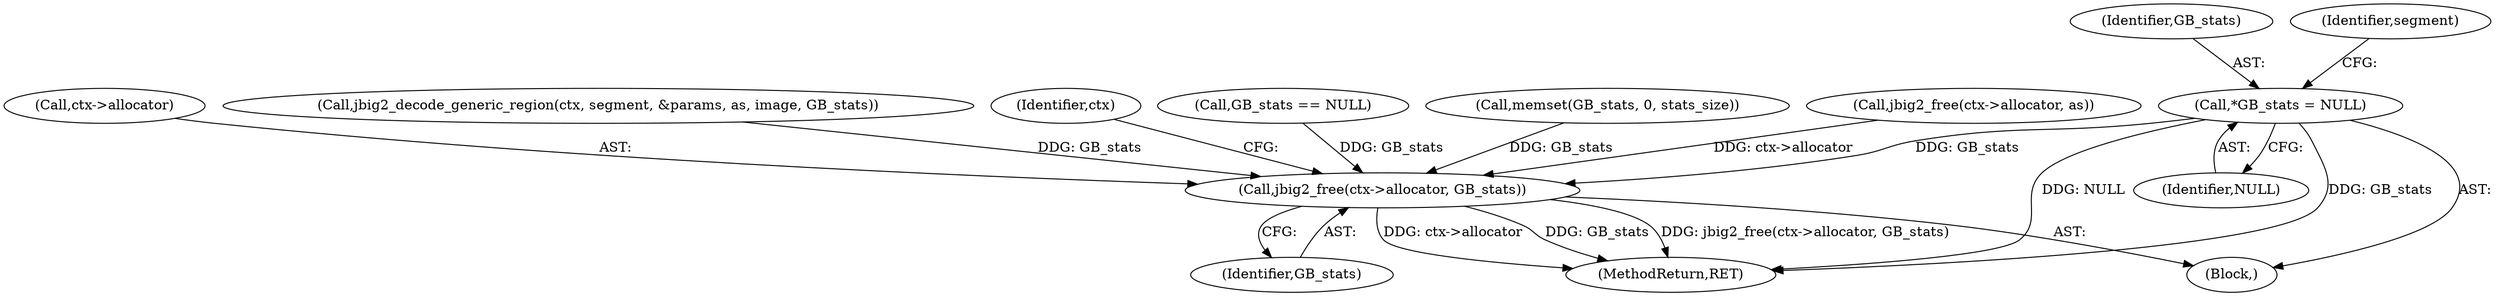 digraph "0_ghostscript_e698d5c11d27212aa1098bc5b1673a3378563092_0@pointer" {
"1000135" [label="(Call,*GB_stats = NULL)"];
"1000485" [label="(Call,jbig2_free(ctx->allocator, GB_stats))"];
"1000136" [label="(Identifier,GB_stats)"];
"1000491" [label="(Identifier,ctx)"];
"1000369" [label="(Call,GB_stats == NULL)"];
"1000108" [label="(Block,)"];
"1000137" [label="(Identifier,NULL)"];
"1000383" [label="(Call,memset(GB_stats, 0, stats_size))"];
"1000135" [label="(Call,*GB_stats = NULL)"];
"1000477" [label="(Call,jbig2_free(ctx->allocator, as))"];
"1000495" [label="(MethodReturn,RET)"];
"1000141" [label="(Identifier,segment)"];
"1000486" [label="(Call,ctx->allocator)"];
"1000485" [label="(Call,jbig2_free(ctx->allocator, GB_stats))"];
"1000436" [label="(Call,jbig2_decode_generic_region(ctx, segment, &params, as, image, GB_stats))"];
"1000489" [label="(Identifier,GB_stats)"];
"1000135" -> "1000108"  [label="AST: "];
"1000135" -> "1000137"  [label="CFG: "];
"1000136" -> "1000135"  [label="AST: "];
"1000137" -> "1000135"  [label="AST: "];
"1000141" -> "1000135"  [label="CFG: "];
"1000135" -> "1000495"  [label="DDG: GB_stats"];
"1000135" -> "1000495"  [label="DDG: NULL"];
"1000135" -> "1000485"  [label="DDG: GB_stats"];
"1000485" -> "1000108"  [label="AST: "];
"1000485" -> "1000489"  [label="CFG: "];
"1000486" -> "1000485"  [label="AST: "];
"1000489" -> "1000485"  [label="AST: "];
"1000491" -> "1000485"  [label="CFG: "];
"1000485" -> "1000495"  [label="DDG: ctx->allocator"];
"1000485" -> "1000495"  [label="DDG: GB_stats"];
"1000485" -> "1000495"  [label="DDG: jbig2_free(ctx->allocator, GB_stats)"];
"1000477" -> "1000485"  [label="DDG: ctx->allocator"];
"1000436" -> "1000485"  [label="DDG: GB_stats"];
"1000369" -> "1000485"  [label="DDG: GB_stats"];
"1000383" -> "1000485"  [label="DDG: GB_stats"];
}
